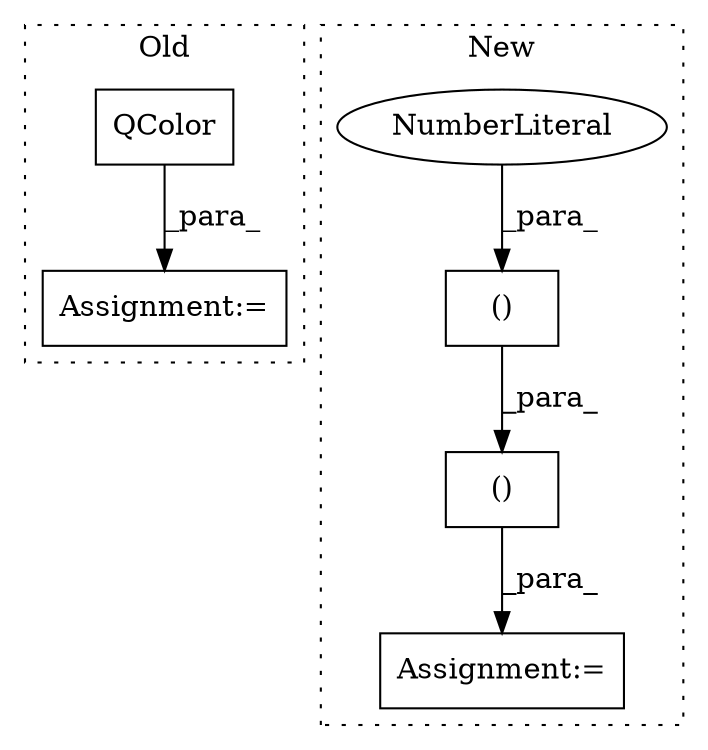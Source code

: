digraph G {
subgraph cluster0 {
1 [label="QColor" a="32" s="22084,22100" l="7,1" shape="box"];
3 [label="Assignment:=" a="7" s="22057" l="1" shape="box"];
label = "Old";
style="dotted";
}
subgraph cluster1 {
2 [label="()" a="106" s="18173" l="35" shape="box"];
4 [label="NumberLiteral" a="34" s="18189" l="3" shape="ellipse"];
5 [label="Assignment:=" a="7" s="17682,18210" l="102,3" shape="box"];
6 [label="()" a="106" s="18135" l="74" shape="box"];
label = "New";
style="dotted";
}
1 -> 3 [label="_para_"];
2 -> 6 [label="_para_"];
4 -> 2 [label="_para_"];
6 -> 5 [label="_para_"];
}